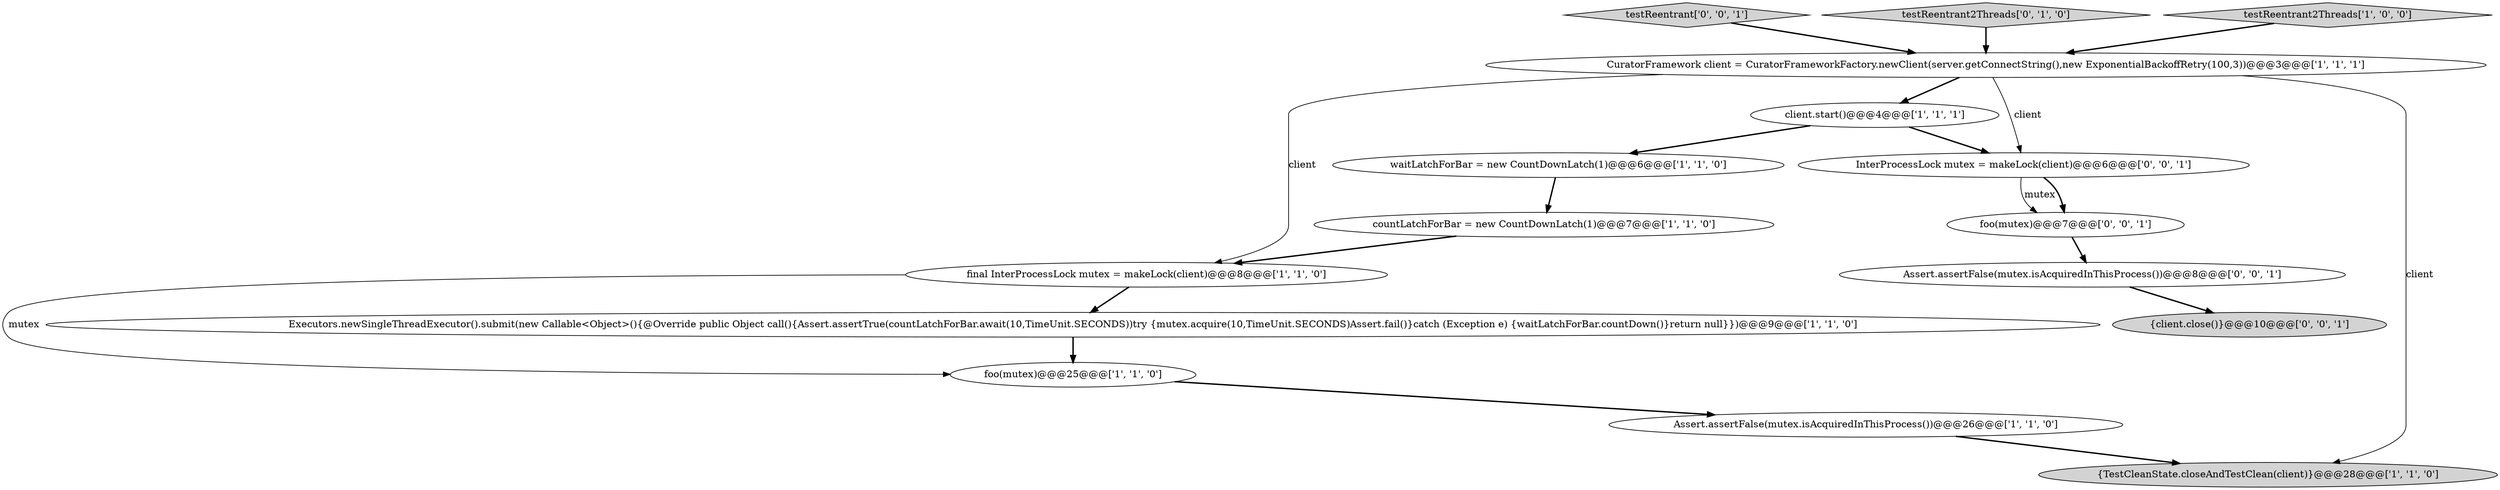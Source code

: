 digraph {
9 [style = filled, label = "Executors.newSingleThreadExecutor().submit(new Callable<Object>(){@Override public Object call(){Assert.assertTrue(countLatchForBar.await(10,TimeUnit.SECONDS))try {mutex.acquire(10,TimeUnit.SECONDS)Assert.fail()}catch (Exception e) {waitLatchForBar.countDown()}return null}})@@@9@@@['1', '1', '0']", fillcolor = white, shape = ellipse image = "AAA0AAABBB1BBB"];
12 [style = filled, label = "testReentrant['0', '0', '1']", fillcolor = lightgray, shape = diamond image = "AAA0AAABBB3BBB"];
11 [style = filled, label = "foo(mutex)@@@7@@@['0', '0', '1']", fillcolor = white, shape = ellipse image = "AAA0AAABBB3BBB"];
8 [style = filled, label = "{TestCleanState.closeAndTestClean(client)}@@@28@@@['1', '1', '0']", fillcolor = lightgray, shape = ellipse image = "AAA0AAABBB1BBB"];
10 [style = filled, label = "testReentrant2Threads['0', '1', '0']", fillcolor = lightgray, shape = diamond image = "AAA0AAABBB2BBB"];
5 [style = filled, label = "testReentrant2Threads['1', '0', '0']", fillcolor = lightgray, shape = diamond image = "AAA0AAABBB1BBB"];
6 [style = filled, label = "client.start()@@@4@@@['1', '1', '1']", fillcolor = white, shape = ellipse image = "AAA0AAABBB1BBB"];
2 [style = filled, label = "waitLatchForBar = new CountDownLatch(1)@@@6@@@['1', '1', '0']", fillcolor = white, shape = ellipse image = "AAA0AAABBB1BBB"];
13 [style = filled, label = "Assert.assertFalse(mutex.isAcquiredInThisProcess())@@@8@@@['0', '0', '1']", fillcolor = white, shape = ellipse image = "AAA0AAABBB3BBB"];
14 [style = filled, label = "InterProcessLock mutex = makeLock(client)@@@6@@@['0', '0', '1']", fillcolor = white, shape = ellipse image = "AAA0AAABBB3BBB"];
4 [style = filled, label = "foo(mutex)@@@25@@@['1', '1', '0']", fillcolor = white, shape = ellipse image = "AAA0AAABBB1BBB"];
3 [style = filled, label = "final InterProcessLock mutex = makeLock(client)@@@8@@@['1', '1', '0']", fillcolor = white, shape = ellipse image = "AAA0AAABBB1BBB"];
7 [style = filled, label = "countLatchForBar = new CountDownLatch(1)@@@7@@@['1', '1', '0']", fillcolor = white, shape = ellipse image = "AAA0AAABBB1BBB"];
15 [style = filled, label = "{client.close()}@@@10@@@['0', '0', '1']", fillcolor = lightgray, shape = ellipse image = "AAA0AAABBB3BBB"];
0 [style = filled, label = "Assert.assertFalse(mutex.isAcquiredInThisProcess())@@@26@@@['1', '1', '0']", fillcolor = white, shape = ellipse image = "AAA0AAABBB1BBB"];
1 [style = filled, label = "CuratorFramework client = CuratorFrameworkFactory.newClient(server.getConnectString(),new ExponentialBackoffRetry(100,3))@@@3@@@['1', '1', '1']", fillcolor = white, shape = ellipse image = "AAA0AAABBB1BBB"];
6->14 [style = bold, label=""];
3->9 [style = bold, label=""];
1->3 [style = solid, label="client"];
3->4 [style = solid, label="mutex"];
5->1 [style = bold, label=""];
1->8 [style = solid, label="client"];
14->11 [style = solid, label="mutex"];
1->6 [style = bold, label=""];
13->15 [style = bold, label=""];
2->7 [style = bold, label=""];
10->1 [style = bold, label=""];
12->1 [style = bold, label=""];
14->11 [style = bold, label=""];
1->14 [style = solid, label="client"];
7->3 [style = bold, label=""];
11->13 [style = bold, label=""];
9->4 [style = bold, label=""];
4->0 [style = bold, label=""];
0->8 [style = bold, label=""];
6->2 [style = bold, label=""];
}
